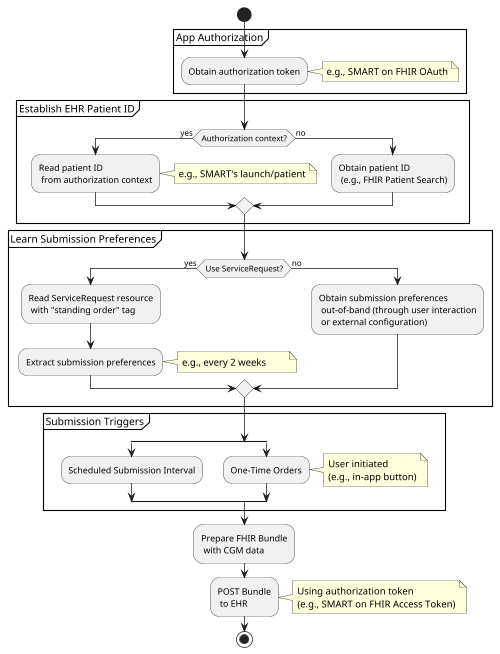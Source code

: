@startuml

start
scale 500 width


partition "App Authorization" {
    :Obtain authorization token;
    note right
        e.g., SMART on FHIR OAuth
    end note
}

partition "Establish EHR Patient ID" {
    if (Authorization context?) then (yes)
        :Read patient ID
         from authorization context;
        note right
            e.g., SMART's launch/patient
        end note
    else (no)
        :Obtain patient ID
         (e.g., FHIR Patient Search);
    endif
}

partition "Learn Submission Preferences" {
    if (Use ServiceRequest?) then (yes)
        :Read ServiceRequest resource
         with "standing order" tag;
        :Extract submission preferences;
        note right
            e.g., every 2 weeks        
        end note
    else (no)
        :Obtain submission preferences
         out-of-band (through user interaction
         or external configuration);
    endif
}

partition "Submission Triggers" {
    split
        :Scheduled Submission Interval;
    split again
        :One-Time Orders;
        note right
            User initiated
            (e.g., in-app button)
        end note
    end split
}

:Prepare FHIR Bundle
 with CGM data;
 
:POST Bundle
 to EHR;
note right 
    Using authorization token
    (e.g., SMART on FHIR Access Token)
end note

stop

@enduml